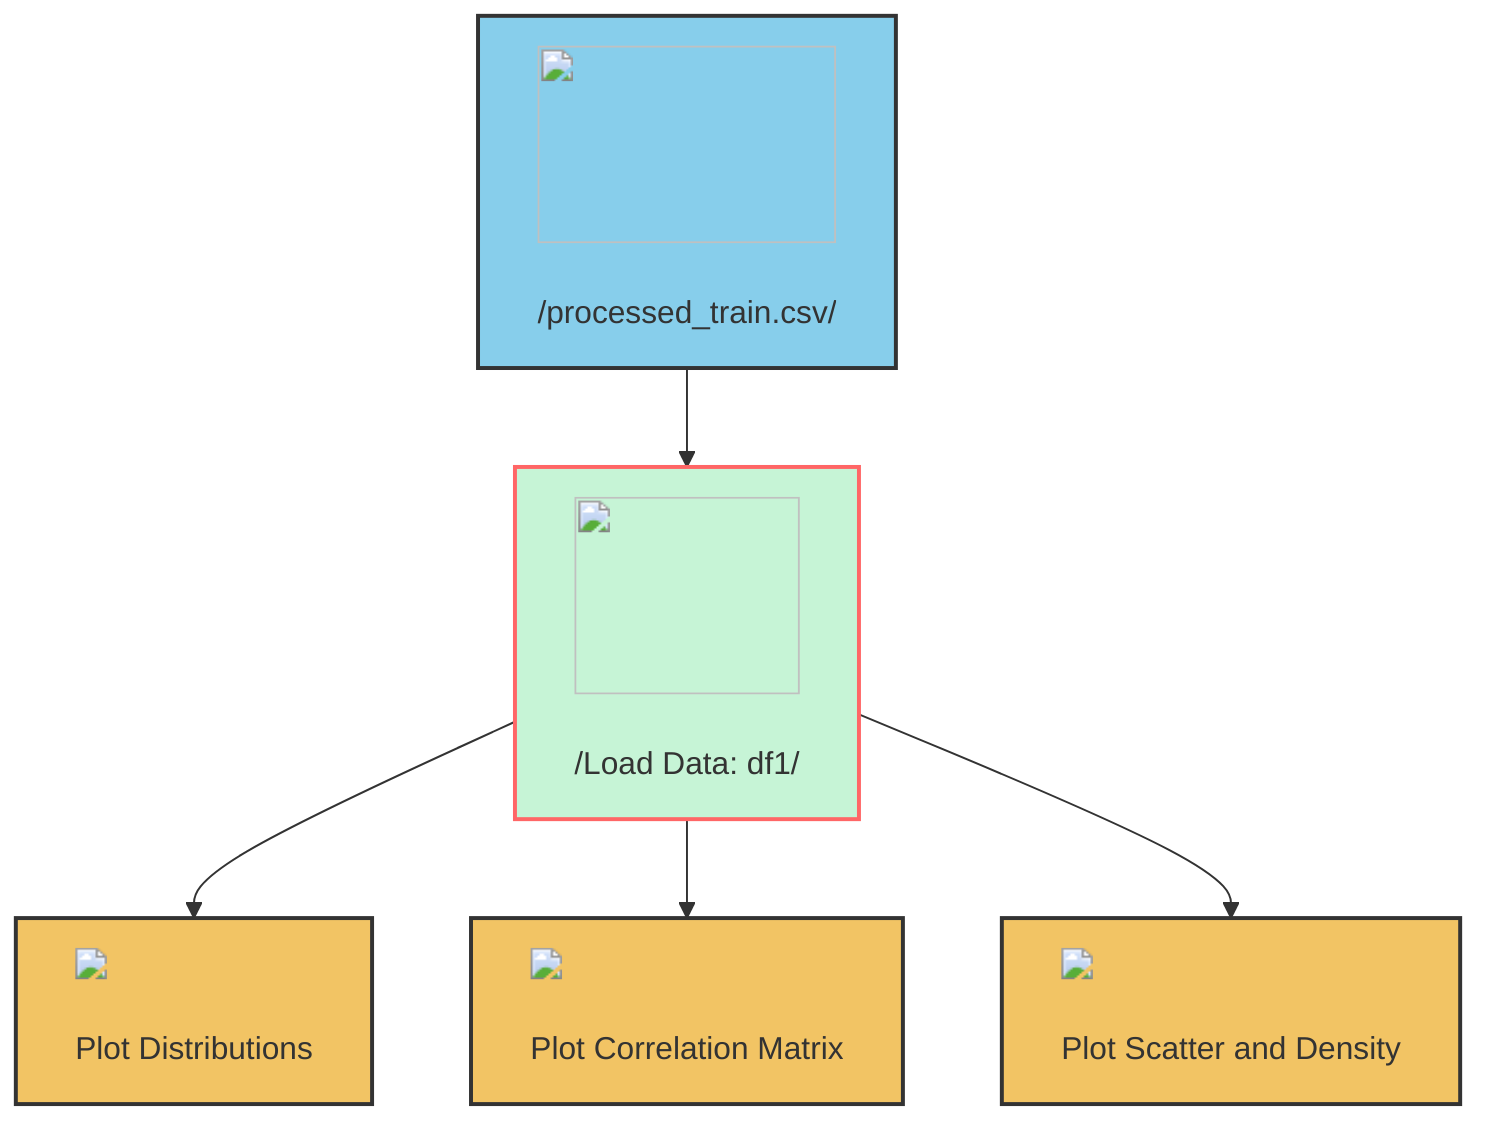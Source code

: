 flowchart TD
    %% Data Sources
    A["<img src='icons/file.svg' width=100 height=100/> <br/> /processed_train.csv/"]:::data_source --> B

    %% Data Loading
    B["<img src='icons/table.svg' width=100 height=100/> <br/> /Load Data: df1/"]:::data --> C

    %% Data Usage
    %% Distribution plots
    C["<img src='dummy_plots/hist_template.svg' /> <br/> Plot Distributions"]:::plot
    B --> D
    
    %% Correlation matrix
    D["<img src='dummy_plots/correlation_matrix.svg' /> <br/> Plot Correlation Matrix"]:::plot
    B --> E

    %% Scatter and Density plots
    E["<img src='dummy_plots/scatter_plot_template.svg' /> <br/> Plot Scatter and Density"]:::plot

    %% Styling
    classDef data_source fill:#87CEEB,stroke:#333,stroke-width:2px;
    classDef data fill:#C6F4D6,stroke:#f66,stroke-width:2px;
    classDef plot fill:#F2C464,stroke:#333,stroke-width:2px;